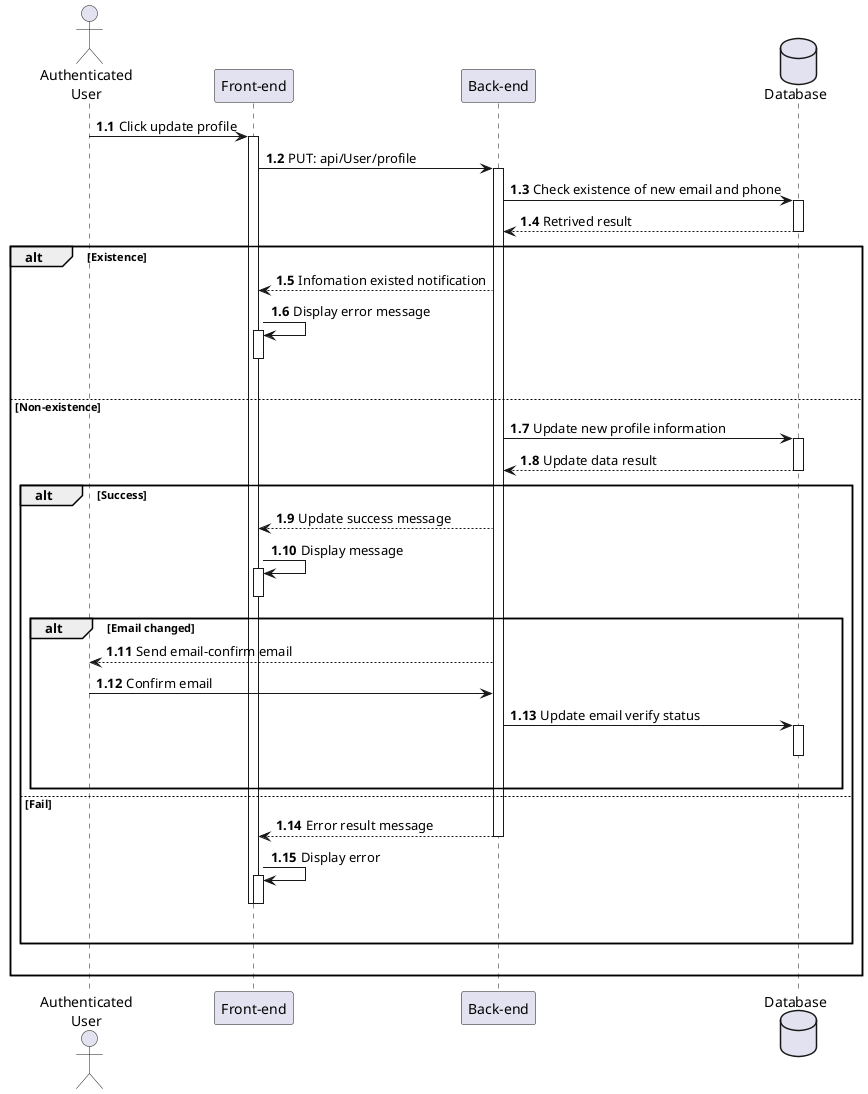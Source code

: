 @startuml UpdateProfile
actor "Authenticated\nUser" as user
participant "Front-end" as client
participant "Back-end" as server 
database "Database" as db

autonumber 1.1 "<b>0:"

user -> client++ : Click update profile
client -> server++ : PUT: api/User/profile
server -> db++ : Check existence of new email and phone
db --> server : Retrived result
deactivate

alt Existence
    server --> client : Infomation existed notification
    client -> client++ : Display error message
    deactivate 
    |||
else Non-existence
    server -> db++ : Update new profile information
    db --> server : Update data result
    deactivate

    alt Success
        server --> client : Update success message
        client -> client++ : Display message
        deactivate

        alt Email changed
            server --> user : Send email-confirm email
            user -> server : Confirm email
            server -> db++ : Update email verify status
            deactivate
            |||
        end

    else Fail
        server --> client : Error result message
        deactivate
        client -> client++ : Display error
        deactivate
        deactivate
        |||
    end

    |||
end 
@enduml